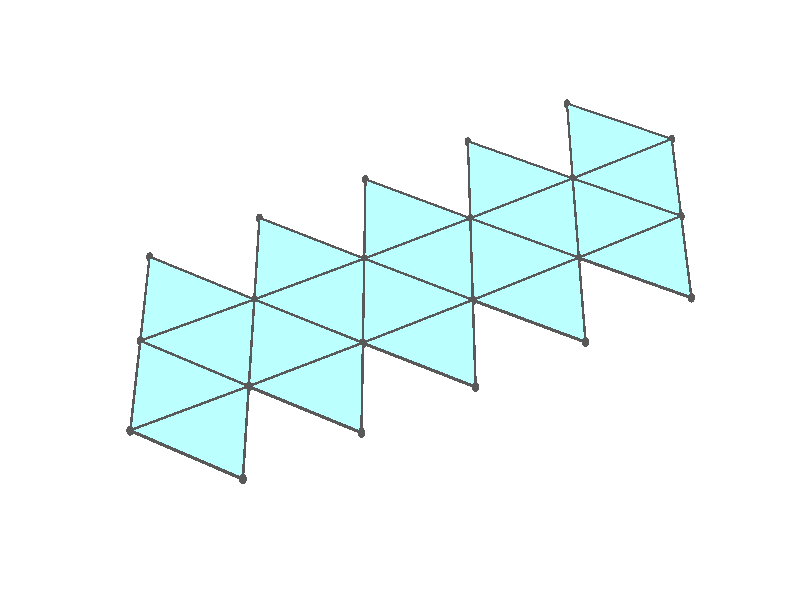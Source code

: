 #version 3.7;
global_settings{assumed_gamma 1.0}
camera{perspective location <18.750000000000000000000000, 10.825317547305481014063844, 12.499999999999996447286321> right <0.133333333333333331482962, -0.230940107675850353485814, -0.000000000000000000000000> up <-0.064951905283832905846353, -0.037499999999999998612221, 0.129903810567665811692706> direction <0.750000000000000111022302, 0.433012701892219298294151, 0.499999999999999944488849> sky <-0.433012701892219298294151, -0.249999999999999944488849, 0.866025403784438707610605> look_at <18.000000000000000000000000, 10.392304845413262270881205, 11.999999999999996447286321>}
light_source{<18.750000000000000000000000, 10.825317547305481014063844, 12.499999999999996447286321> rgb<1.0,1.0,1.0>}
background{rgb<1,1,1>}
union{union{object{union{sphere{<-0.303530999103342913336689, 0.525731112119133481286326, -0.002026837662896241454291>,0.029999999999999998889777}sphere{<-0.303530999103343301914748, -0.525731112119133370264024, -0.002026837662896241454291>,0.029999999999999998889777}sphere{<0.607061998206686048717984, -0.000000000000000148687307, -0.002026837662896241454291>,0.029999999999999998889777}} pigment{rgb<0.1,0.1,0.1>}}object{union{cylinder{<-0.303530999103342913336689, 0.525731112119133481286326, -0.002026837662896241454291>,<-0.303530999103343301914748, -0.525731112119133370264024, -0.002026837662896241454291>,0.010000000000000000208167}cylinder{<-0.303530999103343301914748, -0.525731112119133370264024, -0.002026837662896241454291>,<0.607061998206686048717984, -0.000000000000000148687307, -0.002026837662896241454291>,0.010000000000000000208167}cylinder{<0.607061998206686048717984, -0.000000000000000148687307, -0.002026837662896241454291>,<-0.303530999103342913336689, 0.525731112119133481286326, -0.002026837662896241454291>,0.010000000000000000208167}} pigment{rgb<0.1,0.1,0.1>}}object{polygon{3.000000000000000000000000,<-0.303530999103342913336689, 0.525731112119133481286326, -0.002026837662896241454291>,<-0.303530999103343301914748, -0.525731112119133370264024, -0.002026837662896241454291>,<0.607061998206686048717984, -0.000000000000000148687307, -0.002026837662896241454291>} pigment{rgbft<0.5,1.0,1.0,0.1,0.1>}}}union{object{union{sphere{<-0.303530999103342913336689, 0.525731112119133481286326, -0.002026837662894119020118>,0.029999999999999998889777}sphere{<-0.303530999103343301914748, -0.525731112119133370264024, -0.002026837662894118586437>,0.029999999999999998889777}sphere{<-1.214117082280832038421181, 0.000000000000000562331624, 0.001521665337226235387852>,0.029999999999999998889777}} pigment{rgb<0.1,0.1,0.1>}}object{union{cylinder{<-0.303530999103342913336689, 0.525731112119133481286326, -0.002026837662894119020118>,<-0.303530999103343301914748, -0.525731112119133370264024, -0.002026837662894118586437>,0.010000000000000000208167}cylinder{<-0.303530999103343301914748, -0.525731112119133370264024, -0.002026837662894118586437>,<-1.214117082280832038421181, 0.000000000000000562331624, 0.001521665337226235387852>,0.010000000000000000208167}cylinder{<-1.214117082280832038421181, 0.000000000000000562331624, 0.001521665337226235387852>,<-0.303530999103342913336689, 0.525731112119133481286326, -0.002026837662894119020118>,0.010000000000000000208167}} pigment{rgb<0.1,0.1,0.1>}}object{polygon{3.000000000000000000000000,<-0.303530999103342913336689, 0.525731112119133481286326, -0.002026837662894119020118>,<-0.303530999103343301914748, -0.525731112119133370264024, -0.002026837662894118586437>,<-1.214117082280832038421181, 0.000000000000000562331624, 0.001521665337226235387852>} pigment{rgbft<0.5,1.0,1.0,0.1,0.1>}}}union{object{union{sphere{<-0.303530999103342857825538, 0.525731112119133481286326, -0.002026837662889849865644>,0.029999999999999998889777}sphere{<-1.214099797028229454909365, 1.051456236423842671712237, 0.005070127921676451099309>,0.029999999999999998889777}sphere{<-1.214117082280831816376576, 0.000000000000000666133815, 0.001521665337230504976007>,0.029999999999999998889777}} pigment{rgb<0.1,0.1,0.1>}}object{union{cylinder{<-0.303530999103342857825538, 0.525731112119133481286326, -0.002026837662889849865644>,<-1.214099797028229454909365, 1.051456236423842671712237, 0.005070127921676451099309>,0.010000000000000000208167}cylinder{<-1.214099797028229454909365, 1.051456236423842671712237, 0.005070127921676451099309>,<-1.214117082280831816376576, 0.000000000000000666133815, 0.001521665337230504976007>,0.010000000000000000208167}cylinder{<-1.214117082280831816376576, 0.000000000000000666133815, 0.001521665337230504976007>,<-0.303530999103342857825538, 0.525731112119133481286326, -0.002026837662889849865644>,0.010000000000000000208167}} pigment{rgb<0.1,0.1,0.1>}}object{polygon{3.000000000000000000000000,<-0.303530999103342857825538, 0.525731112119133481286326, -0.002026837662889849865644>,<-1.214099797028229454909365, 1.051456236423842671712237, 0.005070127921676451099309>,<-1.214117082280831816376576, 0.000000000000000666133815, 0.001521665337230504976007>} pigment{rgbft<0.5,1.0,1.0,0.1,0.1>}}}union{object{union{sphere{<-2.124658224029924991071994, 0.525713148744057612304914, 0.012167012675365041288189>,0.029999999999999998889777}sphere{<-1.214099797028229232864760, 1.051456236423842449667632, 0.005070127921687227201542>,0.029999999999999998889777}sphere{<-1.214117082280831594331971, 0.000000000000000619323386, 0.001521665337241285415049>,0.029999999999999998889777}} pigment{rgb<0.1,0.1,0.1>}}object{union{cylinder{<-2.124658224029924991071994, 0.525713148744057612304914, 0.012167012675365041288189>,<-1.214099797028229232864760, 1.051456236423842449667632, 0.005070127921687227201542>,0.010000000000000000208167}cylinder{<-1.214099797028229232864760, 1.051456236423842449667632, 0.005070127921687227201542>,<-1.214117082280831594331971, 0.000000000000000619323386, 0.001521665337241285415049>,0.010000000000000000208167}cylinder{<-1.214117082280831594331971, 0.000000000000000619323386, 0.001521665337241285415049>,<-2.124658224029924991071994, 0.525713148744057612304914, 0.012167012675365041288189>,0.010000000000000000208167}} pigment{rgb<0.1,0.1,0.1>}}object{polygon{3.000000000000000000000000,<-2.124658224029924991071994, 0.525713148744057612304914, 0.012167012675365041288189>,<-1.214099797028229232864760, 1.051456236423842449667632, 0.005070127921687227201542>,<-1.214117082280831594331971, 0.000000000000000619323386, 0.001521665337241285415049>} pigment{rgbft<0.5,1.0,1.0,0.1,0.1>}}}union{object{union{sphere{<-2.124658224029925435161203, 0.525713148744057612304914, 0.012167012675343258365501>,0.029999999999999998889777}sphere{<-1.214099797028229232864760, 1.051456236423842893756841, 0.005070127921665446013577>,0.029999999999999998889777}sphere{<-2.124602911993328291373473, 1.577151421997416980147477, 0.019263735768164709505346>,0.029999999999999998889777}} pigment{rgb<0.1,0.1,0.1>}}object{union{cylinder{<-2.124658224029925435161203, 0.525713148744057612304914, 0.012167012675343258365501>,<-1.214099797028229232864760, 1.051456236423842893756841, 0.005070127921665446013577>,0.010000000000000000208167}cylinder{<-1.214099797028229232864760, 1.051456236423842893756841, 0.005070127921665446013577>,<-2.124602911993328291373473, 1.577151421997416980147477, 0.019263735768164709505346>,0.010000000000000000208167}cylinder{<-2.124602911993328291373473, 1.577151421997416980147477, 0.019263735768164709505346>,<-2.124658224029925435161203, 0.525713148744057612304914, 0.012167012675343258365501>,0.010000000000000000208167}} pigment{rgb<0.1,0.1,0.1>}}object{polygon{3.000000000000000000000000,<-2.124658224029925435161203, 0.525713148744057612304914, 0.012167012675343258365501>,<-1.214099797028229232864760, 1.051456236423842893756841, 0.005070127921665446013577>,<-2.124602911993328291373473, 1.577151421997416980147477, 0.019263735768164709505346>} pigment{rgbft<0.5,1.0,1.0,0.1,0.1>}}}union{object{union{sphere{<-2.124658224029924991071994, 0.525713148744057501282612, 0.012167012675339761162974>,0.029999999999999998889777}sphere{<-3.035112942035934402440489, 1.051384383741911232590382, 0.029908719372120032981011>,0.029999999999999998889777}sphere{<-2.124602911993327847284263, 1.577151421997417202192082, 0.019263735768161219241712>,0.029999999999999998889777}} pigment{rgb<0.1,0.1,0.1>}}object{union{cylinder{<-2.124658224029924991071994, 0.525713148744057501282612, 0.012167012675339761162974>,<-3.035112942035934402440489, 1.051384383741911232590382, 0.029908719372120032981011>,0.010000000000000000208167}cylinder{<-3.035112942035934402440489, 1.051384383741911232590382, 0.029908719372120032981011>,<-2.124602911993327847284263, 1.577151421997417202192082, 0.019263735768161219241712>,0.010000000000000000208167}cylinder{<-2.124602911993327847284263, 1.577151421997417202192082, 0.019263735768161219241712>,<-2.124658224029924991071994, 0.525713148744057501282612, 0.012167012675339761162974>,0.010000000000000000208167}} pigment{rgb<0.1,0.1,0.1>}}object{polygon{3.000000000000000000000000,<-2.124658224029924991071994, 0.525713148744057501282612, 0.012167012675339761162974>,<-3.035112942035934402440489, 1.051384383741911232590382, 0.029908719372120032981011>,<-2.124602911993327847284263, 1.577151421997417202192082, 0.019263735768161219241712>} pigment{rgbft<0.5,1.0,1.0,0.1,0.1>}}}union{object{union{sphere{<0.607058541140415686143683, -1.051456236423842227623027, 0.001521665337197812377379>,0.029999999999999998889777}sphere{<-0.303530999103343468448202, -0.525731112119133592308629, -0.002026837662922540729549>,0.029999999999999998889777}sphere{<0.607061998206686270762589, 0.000000000000000000000000, -0.002026837662922540729549>,0.029999999999999998889777}} pigment{rgb<0.1,0.1,0.1>}}object{union{cylinder{<0.607058541140415686143683, -1.051456236423842227623027, 0.001521665337197812377379>,<-0.303530999103343468448202, -0.525731112119133592308629, -0.002026837662922540729549>,0.010000000000000000208167}cylinder{<-0.303530999103343468448202, -0.525731112119133592308629, -0.002026837662922540729549>,<0.607061998206686270762589, 0.000000000000000000000000, -0.002026837662922540729549>,0.010000000000000000208167}cylinder{<0.607061998206686270762589, 0.000000000000000000000000, -0.002026837662922540729549>,<0.607058541140415686143683, -1.051456236423842227623027, 0.001521665337197812377379>,0.010000000000000000208167}} pigment{rgb<0.1,0.1,0.1>}}object{polygon{3.000000000000000000000000,<0.607058541140415686143683, -1.051456236423842227623027, 0.001521665337197812377379>,<-0.303530999103343468448202, -0.525731112119133592308629, -0.002026837662922540729549>,<0.607061998206686270762589, 0.000000000000000000000000, -0.002026837662922540729549>} pigment{rgbft<0.5,1.0,1.0,0.1,0.1>}}}union{object{union{sphere{<0.607058541140415464099078, -1.051456236423842005578422, 0.001521665337202076761364>,0.029999999999999998889777}sphere{<1.517637710224739366893232, -0.525713148744058056394124, 0.005070127921648031124602>,0.029999999999999998889777}sphere{<0.607061998206686270762589, -0.000000000000000016422275, -0.002026837662918275911883>,0.029999999999999998889777}} pigment{rgb<0.1,0.1,0.1>}}object{union{cylinder{<0.607058541140415464099078, -1.051456236423842005578422, 0.001521665337202076761364>,<1.517637710224739366893232, -0.525713148744058056394124, 0.005070127921648031124602>,0.010000000000000000208167}cylinder{<1.517637710224739366893232, -0.525713148744058056394124, 0.005070127921648031124602>,<0.607061998206686270762589, -0.000000000000000016422275, -0.002026837662918275911883>,0.010000000000000000208167}cylinder{<0.607061998206686270762589, -0.000000000000000016422275, -0.002026837662918275911883>,<0.607058541140415464099078, -1.051456236423842005578422, 0.001521665337202076761364>,0.010000000000000000208167}} pigment{rgb<0.1,0.1,0.1>}}object{polygon{3.000000000000000000000000,<0.607058541140415464099078, -1.051456236423842005578422, 0.001521665337202076761364>,<1.517637710224739366893232, -0.525713148744058056394124, 0.005070127921648031124602>,<0.607061998206686270762589, -0.000000000000000016422275, -0.002026837662918275911883>} pigment{rgbft<0.5,1.0,1.0,0.1,0.1>}}}union{object{union{sphere{<0.607058541140415242054473, -1.051456236423841783533817, 0.001521665337205761747708>,0.029999999999999998889777}sphere{<1.517637710224739366893232, -0.525713148744057834349519, 0.005070127921651717411988>,0.029999999999999998889777}sphere{<1.517610053930821933931838, -1.577151421997418312415107, 0.012167012675329526294465>,0.029999999999999998889777}} pigment{rgb<0.1,0.1,0.1>}}object{union{cylinder{<0.607058541140415242054473, -1.051456236423841783533817, 0.001521665337205761747708>,<1.517637710224739366893232, -0.525713148744057834349519, 0.005070127921651717411988>,0.010000000000000000208167}cylinder{<1.517637710224739366893232, -0.525713148744057834349519, 0.005070127921651717411988>,<1.517610053930821933931838, -1.577151421997418312415107, 0.012167012675329526294465>,0.010000000000000000208167}cylinder{<1.517610053930821933931838, -1.577151421997418312415107, 0.012167012675329526294465>,<0.607058541140415242054473, -1.051456236423841783533817, 0.001521665337205761747708>,0.010000000000000000208167}} pigment{rgb<0.1,0.1,0.1>}}object{polygon{3.000000000000000000000000,<0.607058541140415242054473, -1.051456236423841783533817, 0.001521665337205761747708>,<1.517637710224739366893232, -0.525713148744057834349519, 0.005070127921651717411988>,<1.517610053930821933931838, -1.577151421997418312415107, 0.012167012675329526294465>} pigment{rgbft<0.5,1.0,1.0,0.1,0.1>}}}union{object{union{sphere{<2.428154653061178169792811, -1.051384383741912120768802, 0.019263735768129161551876>,0.029999999999999998889777}sphere{<1.517637710224739366893232, -0.525713148744057834349519, 0.005070127921629887651767>,0.029999999999999998889777}sphere{<1.517610053930821933931838, -1.577151421997418534459712, 0.012167012675307696534244>,0.029999999999999998889777}} pigment{rgb<0.1,0.1,0.1>}}object{union{cylinder{<2.428154653061178169792811, -1.051384383741912120768802, 0.019263735768129161551876>,<1.517637710224739366893232, -0.525713148744057834349519, 0.005070127921629887651767>,0.010000000000000000208167}cylinder{<1.517637710224739366893232, -0.525713148744057834349519, 0.005070127921629887651767>,<1.517610053930821933931838, -1.577151421997418534459712, 0.012167012675307696534244>,0.010000000000000000208167}cylinder{<1.517610053930821933931838, -1.577151421997418534459712, 0.012167012675307696534244>,<2.428154653061178169792811, -1.051384383741912120768802, 0.019263735768129161551876>,0.010000000000000000208167}} pigment{rgb<0.1,0.1,0.1>}}object{polygon{3.000000000000000000000000,<2.428154653061178169792811, -1.051384383741912120768802, 0.019263735768129161551876>,<1.517637710224739366893232, -0.525713148744057834349519, 0.005070127921629887651767>,<1.517610053930821933931838, -1.577151421997418534459712, 0.012167012675307696534244>} pigment{rgbft<0.5,1.0,1.0,0.1,0.1>}}}union{object{union{sphere{<-0.303530999103343079870143, 0.525731112119133814353233, -0.002026837662922540729549>,0.029999999999999998889777}sphere{<0.607058541140416130232893, 1.051456236423842227623027, 0.001521665337197812377379>,0.029999999999999998889777}sphere{<0.607061998206686270762589, -0.000000000000000111022302, -0.002026837662922540729549>,0.029999999999999998889777}} pigment{rgb<0.1,0.1,0.1>}}object{union{cylinder{<-0.303530999103343079870143, 0.525731112119133814353233, -0.002026837662922540729549>,<0.607058541140416130232893, 1.051456236423842227623027, 0.001521665337197812377379>,0.010000000000000000208167}cylinder{<0.607058541140416130232893, 1.051456236423842227623027, 0.001521665337197812377379>,<0.607061998206686270762589, -0.000000000000000111022302, -0.002026837662922540729549>,0.010000000000000000208167}cylinder{<0.607061998206686270762589, -0.000000000000000111022302, -0.002026837662922540729549>,<-0.303530999103343079870143, 0.525731112119133814353233, -0.002026837662922540729549>,0.010000000000000000208167}} pigment{rgb<0.1,0.1,0.1>}}object{polygon{3.000000000000000000000000,<-0.303530999103343079870143, 0.525731112119133814353233, -0.002026837662922540729549>,<0.607058541140416130232893, 1.051456236423842227623027, 0.001521665337197812377379>,<0.607061998206686270762589, -0.000000000000000111022302, -0.002026837662922540729549>} pigment{rgbft<0.5,1.0,1.0,0.1,0.1>}}}union{object{union{sphere{<-1.214099797028230565132390, -1.051456236423841339444607, 0.005070127921676449364585>,0.029999999999999998889777}sphere{<-0.303530999103343246403597, -0.525731112119133370264024, -0.002026837662889852467729>,0.029999999999999998889777}sphere{<-1.214117082280831816376576, 0.000000000000000666133815, 0.001521665337230501506560>,0.029999999999999998889777}} pigment{rgb<0.1,0.1,0.1>}}object{union{cylinder{<-1.214099797028230565132390, -1.051456236423841339444607, 0.005070127921676449364585>,<-0.303530999103343246403597, -0.525731112119133370264024, -0.002026837662889852467729>,0.010000000000000000208167}cylinder{<-0.303530999103343246403597, -0.525731112119133370264024, -0.002026837662889852467729>,<-1.214117082280831816376576, 0.000000000000000666133815, 0.001521665337230501506560>,0.010000000000000000208167}cylinder{<-1.214117082280831816376576, 0.000000000000000666133815, 0.001521665337230501506560>,<-1.214099797028230565132390, -1.051456236423841339444607, 0.005070127921676449364585>,0.010000000000000000208167}} pigment{rgb<0.1,0.1,0.1>}}object{polygon{3.000000000000000000000000,<-1.214099797028230565132390, -1.051456236423841339444607, 0.005070127921676449364585>,<-0.303530999103343246403597, -0.525731112119133370264024, -0.002026837662889852467729>,<-1.214117082280831816376576, 0.000000000000000666133815, 0.001521665337230501506560>} pigment{rgbft<0.5,1.0,1.0,0.1,0.1>}}}union{object{union{sphere{<-0.303530999103342913336689, 0.525731112119133481286326, -0.002026837662870215397981>,0.029999999999999998889777}sphere{<-1.214099797028229454909365, 1.051456236423842227623027, 0.005070127921696082964886>,0.029999999999999998889777}sphere{<-0.303496428795008821310830, 1.577169385167898951749521, 0.005070047090807591749773>,0.029999999999999998889777}} pigment{rgb<0.1,0.1,0.1>}}object{union{cylinder{<-0.303530999103342913336689, 0.525731112119133481286326, -0.002026837662870215397981>,<-1.214099797028229454909365, 1.051456236423842227623027, 0.005070127921696082964886>,0.010000000000000000208167}cylinder{<-1.214099797028229454909365, 1.051456236423842227623027, 0.005070127921696082964886>,<-0.303496428795008821310830, 1.577169385167898951749521, 0.005070047090807591749773>,0.010000000000000000208167}cylinder{<-0.303496428795008821310830, 1.577169385167898951749521, 0.005070047090807591749773>,<-0.303530999103342913336689, 0.525731112119133481286326, -0.002026837662870215397981>,0.010000000000000000208167}} pigment{rgb<0.1,0.1,0.1>}}object{polygon{3.000000000000000000000000,<-0.303530999103342913336689, 0.525731112119133481286326, -0.002026837662870215397981>,<-1.214099797028229454909365, 1.051456236423842227623027, 0.005070127921696082964886>,<-0.303496428795008821310830, 1.577169385167898951749521, 0.005070047090807591749773>} pigment{rgbft<0.5,1.0,1.0,0.1,0.1>}}}union{object{union{sphere{<-2.124658224029924991071994, 0.525713148744057834349519, 0.012167012675373626434672>,0.029999999999999998889777}sphere{<-2.124637482301662494421635, -0.525749075289615563910672, 0.012166851014517261753145>,0.029999999999999998889777}sphere{<-1.214117082280831594331971, 0.000000000000000444089210, 0.001521665337249873163616>,0.029999999999999998889777}} pigment{rgb<0.1,0.1,0.1>}}object{union{cylinder{<-2.124658224029924991071994, 0.525713148744057834349519, 0.012167012675373626434672>,<-2.124637482301662494421635, -0.525749075289615563910672, 0.012166851014517261753145>,0.010000000000000000208167}cylinder{<-2.124637482301662494421635, -0.525749075289615563910672, 0.012166851014517261753145>,<-1.214117082280831594331971, 0.000000000000000444089210, 0.001521665337249873163616>,0.010000000000000000208167}cylinder{<-1.214117082280831594331971, 0.000000000000000444089210, 0.001521665337249873163616>,<-2.124658224029924991071994, 0.525713148744057834349519, 0.012167012675373626434672>,0.010000000000000000208167}} pigment{rgb<0.1,0.1,0.1>}}object{polygon{3.000000000000000000000000,<-2.124658224029924991071994, 0.525713148744057834349519, 0.012167012675373626434672>,<-2.124637482301662494421635, -0.525749075289615563910672, 0.012166851014517261753145>,<-1.214117082280831594331971, 0.000000000000000444089210, 0.001521665337249873163616>} pigment{rgbft<0.5,1.0,1.0,0.1,0.1>}}}union{object{union{sphere{<-1.214006458837615154422451, 2.102864571150659500631264, 0.015715030694734427596515>,0.029999999999999998889777}sphere{<-1.214099797028229454909365, 1.051456236423842671712237, 0.005070127921664094663989>,0.029999999999999998889777}sphere{<-2.124602911993328291373473, 1.577151421997416536058267, 0.019263735768163359890481>,0.029999999999999998889777}} pigment{rgb<0.1,0.1,0.1>}}object{union{cylinder{<-1.214006458837615154422451, 2.102864571150659500631264, 0.015715030694734427596515>,<-1.214099797028229454909365, 1.051456236423842671712237, 0.005070127921664094663989>,0.010000000000000000208167}cylinder{<-1.214099797028229454909365, 1.051456236423842671712237, 0.005070127921664094663989>,<-2.124602911993328291373473, 1.577151421997416536058267, 0.019263735768163359890481>,0.010000000000000000208167}cylinder{<-2.124602911993328291373473, 1.577151421997416536058267, 0.019263735768163359890481>,<-1.214006458837615154422451, 2.102864571150659500631264, 0.015715030694734427596515>,0.010000000000000000208167}} pigment{rgb<0.1,0.1,0.1>}}object{polygon{3.000000000000000000000000,<-1.214006458837615154422451, 2.102864571150659500631264, 0.015715030694734427596515>,<-1.214099797028229454909365, 1.051456236423842671712237, 0.005070127921664094663989>,<-2.124602911993328291373473, 1.577151421997416536058267, 0.019263735768163359890481>} pigment{rgbft<0.5,1.0,1.0,0.1,0.1>}}}union{object{union{sphere{<-2.124658224029924991071994, 0.525713148744056946171099, 0.012167012675328129842067>,0.029999999999999998889777}sphere{<-3.035112942035934402440489, 1.051384383741911676679592, 0.029908719372108403394828>,0.029999999999999998889777}sphere{<-3.035109486859588479035210, -0.000071851863564509343973, 0.026359973888528766272632>,0.029999999999999998889777}} pigment{rgb<0.1,0.1,0.1>}}object{union{cylinder{<-2.124658224029924991071994, 0.525713148744056946171099, 0.012167012675328129842067>,<-3.035112942035934402440489, 1.051384383741911676679592, 0.029908719372108403394828>,0.010000000000000000208167}cylinder{<-3.035112942035934402440489, 1.051384383741911676679592, 0.029908719372108403394828>,<-3.035109486859588479035210, -0.000071851863564509343973, 0.026359973888528766272632>,0.010000000000000000208167}cylinder{<-3.035109486859588479035210, -0.000071851863564509343973, 0.026359973888528766272632>,<-2.124658224029924991071994, 0.525713148744056946171099, 0.012167012675328129842067>,0.010000000000000000208167}} pigment{rgb<0.1,0.1,0.1>}}object{polygon{3.000000000000000000000000,<-2.124658224029924991071994, 0.525713148744056946171099, 0.012167012675328129842067>,<-3.035112942035934402440489, 1.051384383741911676679592, 0.029908719372108403394828>,<-3.035109486859588479035210, -0.000071851863564509343973, 0.026359973888528766272632>} pigment{rgbft<0.5,1.0,1.0,0.1,0.1>}}}union{object{union{sphere{<0.607058541140415464099078, -1.051456236423842005578422, 0.001521665337202073725598>,0.029999999999999998889777}sphere{<-0.303530999103343579470504, -0.525731112119133592308629, -0.002026837662918277646606>,0.029999999999999998889777}sphere{<-0.303537913196509134827750, -1.577169385167899839927941, 0.005070127921648031124602>,0.029999999999999998889777}} pigment{rgb<0.1,0.1,0.1>}}object{union{cylinder{<0.607058541140415464099078, -1.051456236423842005578422, 0.001521665337202073725598>,<-0.303530999103343579470504, -0.525731112119133592308629, -0.002026837662918277646606>,0.010000000000000000208167}cylinder{<-0.303530999103343579470504, -0.525731112119133592308629, -0.002026837662918277646606>,<-0.303537913196509134827750, -1.577169385167899839927941, 0.005070127921648031124602>,0.010000000000000000208167}cylinder{<-0.303537913196509134827750, -1.577169385167899839927941, 0.005070127921648031124602>,<0.607058541140415464099078, -1.051456236423842005578422, 0.001521665337202073725598>,0.010000000000000000208167}} pigment{rgb<0.1,0.1,0.1>}}object{polygon{3.000000000000000000000000,<0.607058541140415464099078, -1.051456236423842005578422, 0.001521665337202073725598>,<-0.303530999103343579470504, -0.525731112119133592308629, -0.002026837662918277646606>,<-0.303537913196509134827750, -1.577169385167899839927941, 0.005070127921648031124602>} pigment{rgbft<0.5,1.0,1.0,0.1,0.1>}}}union{object{union{sphere{<1.517616968023989487690528, 0.525749075289615341866067, 0.005070047090779167438257>,0.029999999999999998889777}sphere{<1.517637710224739144848627, -0.525713148744057612304914, 0.005070127921667658653371>,0.029999999999999998889777}sphere{<0.607061998206686159740286, 0.000000000000000000000000, -0.002026837662898646648391>,0.029999999999999998889777}} pigment{rgb<0.1,0.1,0.1>}}object{union{cylinder{<1.517616968023989487690528, 0.525749075289615341866067, 0.005070047090779167438257>,<1.517637710224739144848627, -0.525713148744057612304914, 0.005070127921667658653371>,0.010000000000000000208167}cylinder{<1.517637710224739144848627, -0.525713148744057612304914, 0.005070127921667658653371>,<0.607061998206686159740286, 0.000000000000000000000000, -0.002026837662898646648391>,0.010000000000000000208167}cylinder{<0.607061998206686159740286, 0.000000000000000000000000, -0.002026837662898646648391>,<1.517616968023989487690528, 0.525749075289615341866067, 0.005070047090779167438257>,0.010000000000000000208167}} pigment{rgb<0.1,0.1,0.1>}}object{polygon{3.000000000000000000000000,<1.517616968023989487690528, 0.525749075289615341866067, 0.005070047090779167438257>,<1.517637710224739144848627, -0.525713148744057612304914, 0.005070127921667658653371>,<0.607061998206686159740286, 0.000000000000000000000000, -0.002026837662898646648391>} pigment{rgbft<0.5,1.0,1.0,0.1,0.1>}}}union{object{union{sphere{<0.607058541140415353076776, -1.051456236423841783533817, 0.001521665337214378986574>,0.029999999999999998889777}sphere{<0.607006685933842438096519, -2.102864571150658612452844, 0.012166851014481765841380>,0.029999999999999998889777}sphere{<1.517610053930821933931838, -1.577151421997418090370502, 0.012167012675338140931247>,0.029999999999999998889777}} pigment{rgb<0.1,0.1,0.1>}}object{union{cylinder{<0.607058541140415353076776, -1.051456236423841783533817, 0.001521665337214378986574>,<0.607006685933842438096519, -2.102864571150658612452844, 0.012166851014481765841380>,0.010000000000000000208167}cylinder{<0.607006685933842438096519, -2.102864571150658612452844, 0.012166851014481765841380>,<1.517610053930821933931838, -1.577151421997418090370502, 0.012167012675338140931247>,0.010000000000000000208167}cylinder{<1.517610053930821933931838, -1.577151421997418090370502, 0.012167012675338140931247>,<0.607058541140415353076776, -1.051456236423841783533817, 0.001521665337214378986574>,0.010000000000000000208167}} pigment{rgb<0.1,0.1,0.1>}}object{polygon{3.000000000000000000000000,<0.607058541140415353076776, -1.051456236423841783533817, 0.001521665337214378986574>,<0.607006685933842438096519, -2.102864571150658612452844, 0.012166851014481765841380>,<1.517610053930821933931838, -1.577151421997418090370502, 0.012167012675338140931247>} pigment{rgbft<0.5,1.0,1.0,0.1,0.1>}}}union{object{union{sphere{<2.428154653061178169792811, -1.051384383741912564858012, 0.019263735768127798059224>,0.029999999999999998889777}sphere{<1.517637710224739588937837, -0.525713148744057723327217, 0.005070127921628522424391>,0.029999999999999998889777}sphere{<2.428137368753550795474894, 0.000071851863564065254764, 0.015715030694698879643045>,0.029999999999999998889777}} pigment{rgb<0.1,0.1,0.1>}}object{union{cylinder{<2.428154653061178169792811, -1.051384383741912564858012, 0.019263735768127798059224>,<1.517637710224739588937837, -0.525713148744057723327217, 0.005070127921628522424391>,0.010000000000000000208167}cylinder{<1.517637710224739588937837, -0.525713148744057723327217, 0.005070127921628522424391>,<2.428137368753550795474894, 0.000071851863564065254764, 0.015715030694698879643045>,0.010000000000000000208167}cylinder{<2.428137368753550795474894, 0.000071851863564065254764, 0.015715030694698879643045>,<2.428154653061178169792811, -1.051384383741912564858012, 0.019263735768127798059224>,0.010000000000000000208167}} pigment{rgb<0.1,0.1,0.1>}}object{polygon{3.000000000000000000000000,<2.428154653061178169792811, -1.051384383741912564858012, 0.019263735768127798059224>,<1.517637710224739588937837, -0.525713148744057723327217, 0.005070127921628522424391>,<2.428137368753550795474894, 0.000071851863564065254764, 0.015715030694698879643045>} pigment{rgbft<0.5,1.0,1.0,0.1,0.1>}}}}
